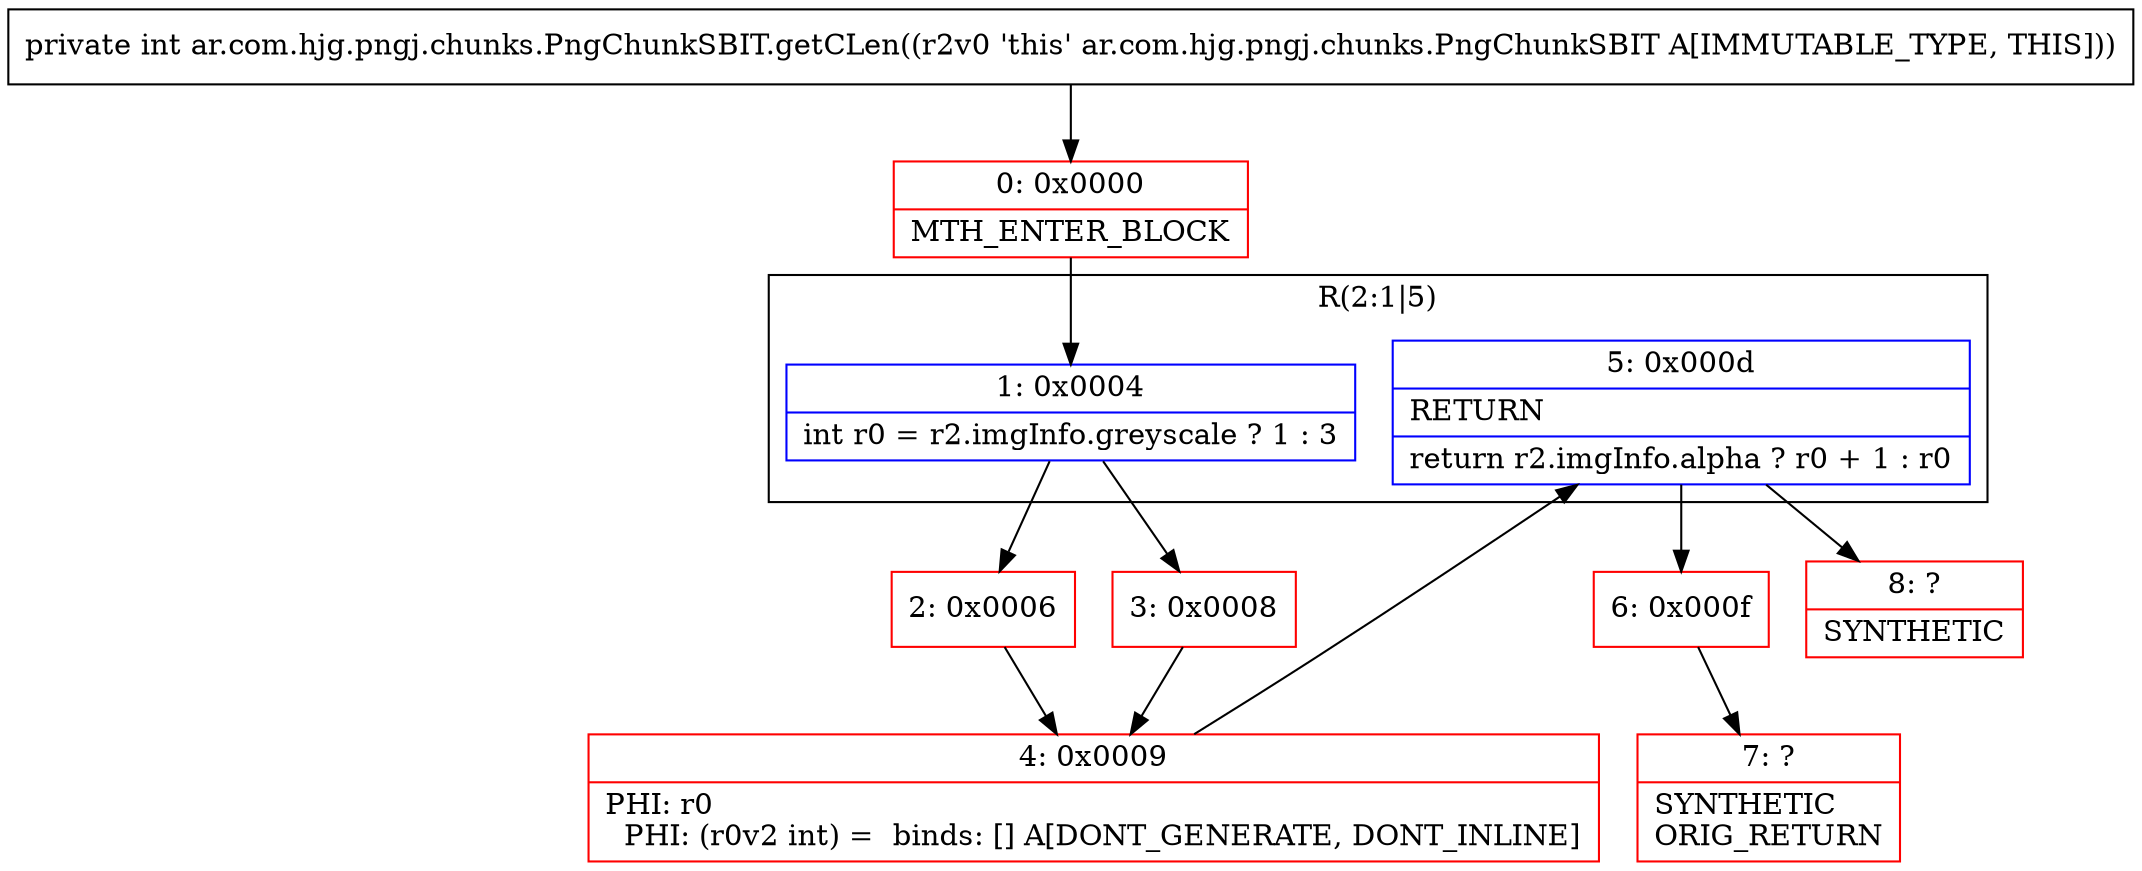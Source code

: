 digraph "CFG forar.com.hjg.pngj.chunks.PngChunkSBIT.getCLen()I" {
subgraph cluster_Region_1506578842 {
label = "R(2:1|5)";
node [shape=record,color=blue];
Node_1 [shape=record,label="{1\:\ 0x0004|int r0 = r2.imgInfo.greyscale ? 1 : 3\l}"];
Node_5 [shape=record,label="{5\:\ 0x000d|RETURN\l|return r2.imgInfo.alpha ? r0 + 1 : r0\l}"];
}
Node_0 [shape=record,color=red,label="{0\:\ 0x0000|MTH_ENTER_BLOCK\l}"];
Node_2 [shape=record,color=red,label="{2\:\ 0x0006}"];
Node_3 [shape=record,color=red,label="{3\:\ 0x0008}"];
Node_4 [shape=record,color=red,label="{4\:\ 0x0009|PHI: r0 \l  PHI: (r0v2 int) =  binds: [] A[DONT_GENERATE, DONT_INLINE]\l}"];
Node_6 [shape=record,color=red,label="{6\:\ 0x000f}"];
Node_7 [shape=record,color=red,label="{7\:\ ?|SYNTHETIC\lORIG_RETURN\l}"];
Node_8 [shape=record,color=red,label="{8\:\ ?|SYNTHETIC\l}"];
MethodNode[shape=record,label="{private int ar.com.hjg.pngj.chunks.PngChunkSBIT.getCLen((r2v0 'this' ar.com.hjg.pngj.chunks.PngChunkSBIT A[IMMUTABLE_TYPE, THIS])) }"];
MethodNode -> Node_0;
Node_1 -> Node_2;
Node_1 -> Node_3;
Node_5 -> Node_6;
Node_5 -> Node_8;
Node_0 -> Node_1;
Node_2 -> Node_4;
Node_3 -> Node_4;
Node_4 -> Node_5;
Node_6 -> Node_7;
}

